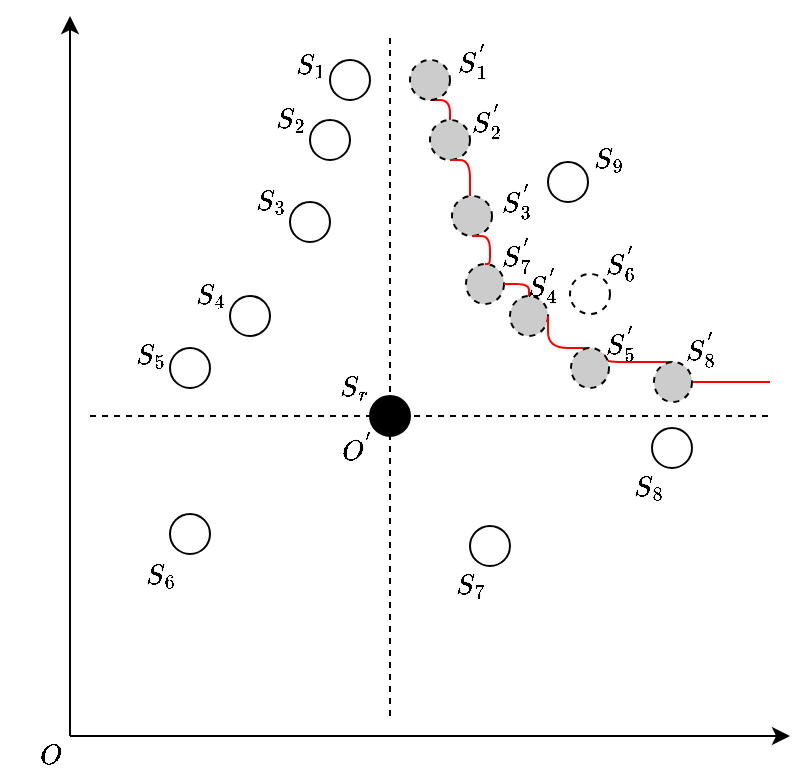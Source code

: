 <mxfile version="13.1.2" type="github"><diagram id="sd3B13jJpRDf2u8jtMgA" name="Page-1"><mxGraphModel dx="861" dy="467" grid="1" gridSize="10" guides="1" tooltips="1" connect="1" arrows="1" fold="1" page="1" pageScale="1" pageWidth="827" pageHeight="1169" math="1" shadow="0"><root><mxCell id="0"/><mxCell id="1" parent="0"/><mxCell id="WeZ2IR0lr3XahTYSVris-1" value="" style="endArrow=classic;html=1;" parent="1" edge="1"><mxGeometry width="50" height="50" relative="1" as="geometry"><mxPoint x="240" y="480" as="sourcePoint"/><mxPoint x="600" y="480" as="targetPoint"/></mxGeometry></mxCell><mxCell id="WeZ2IR0lr3XahTYSVris-2" value="" style="endArrow=classic;html=1;" parent="1" edge="1"><mxGeometry width="50" height="50" relative="1" as="geometry"><mxPoint x="240" y="480" as="sourcePoint"/><mxPoint x="240" y="120" as="targetPoint"/></mxGeometry></mxCell><mxCell id="WeZ2IR0lr3XahTYSVris-3" value="" style="ellipse;whiteSpace=wrap;html=1;aspect=fixed;fillColor=#000000;" parent="1" vertex="1"><mxGeometry x="390" y="310" width="20" height="20" as="geometry"/></mxCell><mxCell id="WeZ2IR0lr3XahTYSVris-6" value="" style="ellipse;whiteSpace=wrap;html=1;aspect=fixed;fillColor=none;" parent="1" vertex="1"><mxGeometry x="290" y="369" width="20" height="20" as="geometry"/></mxCell><mxCell id="WeZ2IR0lr3XahTYSVris-7" value="" style="endArrow=none;dashed=1;html=1;strokeWidth=1;rounded=1;" parent="1" edge="1"><mxGeometry width="50" height="50" relative="1" as="geometry"><mxPoint x="250" y="320" as="sourcePoint"/><mxPoint x="590" y="320" as="targetPoint"/></mxGeometry></mxCell><mxCell id="WeZ2IR0lr3XahTYSVris-8" value="" style="endArrow=none;dashed=1;html=1;strokeWidth=1;" parent="1" edge="1"><mxGeometry width="50" height="50" relative="1" as="geometry"><mxPoint x="400" y="470" as="sourcePoint"/><mxPoint x="400" y="130" as="targetPoint"/></mxGeometry></mxCell><mxCell id="WeZ2IR0lr3XahTYSVris-10" value="$$S_6$$" style="text;html=1;align=center;verticalAlign=middle;resizable=0;points=[];autosize=1;" parent="1" vertex="1"><mxGeometry x="255" y="390" width="60" height="20" as="geometry"/></mxCell><mxCell id="2dAD3_NS9G8v4JM35WLH-1" value="" style="ellipse;whiteSpace=wrap;html=1;aspect=fixed;fillColor=none;" vertex="1" parent="1"><mxGeometry x="290" y="286" width="20" height="20" as="geometry"/></mxCell><mxCell id="2dAD3_NS9G8v4JM35WLH-2" value="$$S_5$$" style="text;html=1;align=center;verticalAlign=middle;resizable=0;points=[];autosize=1;" vertex="1" parent="1"><mxGeometry x="250" y="280" width="60" height="20" as="geometry"/></mxCell><mxCell id="2dAD3_NS9G8v4JM35WLH-4" value="" style="ellipse;whiteSpace=wrap;html=1;aspect=fixed;fillColor=none;" vertex="1" parent="1"><mxGeometry x="370" y="142" width="20" height="20" as="geometry"/></mxCell><mxCell id="2dAD3_NS9G8v4JM35WLH-5" value="$$S_1$$" style="text;html=1;align=center;verticalAlign=middle;resizable=0;points=[];autosize=1;" vertex="1" parent="1"><mxGeometry x="330" y="135" width="60" height="20" as="geometry"/></mxCell><mxCell id="2dAD3_NS9G8v4JM35WLH-6" value="" style="ellipse;whiteSpace=wrap;html=1;aspect=fixed;fillColor=none;" vertex="1" parent="1"><mxGeometry x="360" y="172" width="20" height="20" as="geometry"/></mxCell><mxCell id="2dAD3_NS9G8v4JM35WLH-7" value="$$S_2$$" style="text;html=1;align=center;verticalAlign=middle;resizable=0;points=[];autosize=1;" vertex="1" parent="1"><mxGeometry x="320" y="162" width="60" height="20" as="geometry"/></mxCell><mxCell id="2dAD3_NS9G8v4JM35WLH-8" value="" style="ellipse;whiteSpace=wrap;html=1;aspect=fixed;fillColor=none;" vertex="1" parent="1"><mxGeometry x="350" y="213" width="20" height="20" as="geometry"/></mxCell><mxCell id="2dAD3_NS9G8v4JM35WLH-9" value="$$S_3$$" style="text;html=1;align=center;verticalAlign=middle;resizable=0;points=[];autosize=1;" vertex="1" parent="1"><mxGeometry x="310" y="203" width="60" height="20" as="geometry"/></mxCell><mxCell id="2dAD3_NS9G8v4JM35WLH-10" value="" style="ellipse;whiteSpace=wrap;html=1;aspect=fixed;fillColor=none;" vertex="1" parent="1"><mxGeometry x="320" y="260" width="20" height="20" as="geometry"/></mxCell><mxCell id="2dAD3_NS9G8v4JM35WLH-11" value="$$S_4$$" style="text;html=1;align=center;verticalAlign=middle;resizable=0;points=[];autosize=1;" vertex="1" parent="1"><mxGeometry x="280" y="250" width="60" height="20" as="geometry"/></mxCell><mxCell id="2dAD3_NS9G8v4JM35WLH-12" value="$$O^{'}$$" style="text;html=1;align=center;verticalAlign=middle;resizable=0;points=[];autosize=1;" vertex="1" parent="1"><mxGeometry x="348" y="326" width="70" height="20" as="geometry"/></mxCell><mxCell id="2dAD3_NS9G8v4JM35WLH-13" value="$$O$$" style="text;html=1;align=center;verticalAlign=middle;resizable=0;points=[];autosize=1;" vertex="1" parent="1"><mxGeometry x="205" y="480" width="50" height="20" as="geometry"/></mxCell><mxCell id="2dAD3_NS9G8v4JM35WLH-14" value="$$S_r$$" style="text;html=1;align=center;verticalAlign=middle;resizable=0;points=[];autosize=1;" vertex="1" parent="1"><mxGeometry x="352" y="296" width="60" height="20" as="geometry"/></mxCell><mxCell id="2dAD3_NS9G8v4JM35WLH-37" style="edgeStyle=orthogonalEdgeStyle;rounded=1;orthogonalLoop=1;jettySize=auto;html=1;exitX=0.5;exitY=1;exitDx=0;exitDy=0;endArrow=none;endFill=0;fillColor=#fa6800;strokeColor=#FF0000;strokeWidth=1;" edge="1" parent="1" source="2dAD3_NS9G8v4JM35WLH-15"><mxGeometry relative="1" as="geometry"><mxPoint x="430" y="175" as="targetPoint"/></mxGeometry></mxCell><mxCell id="2dAD3_NS9G8v4JM35WLH-15" value="" style="ellipse;whiteSpace=wrap;html=1;aspect=fixed;fillColor=#CCCCCC;dashed=1;" vertex="1" parent="1"><mxGeometry x="410" y="142" width="20" height="20" as="geometry"/></mxCell><mxCell id="2dAD3_NS9G8v4JM35WLH-16" value="$$S_{1}^{'}$$" style="text;html=1;align=center;verticalAlign=middle;resizable=0;points=[];autosize=1;" vertex="1" parent="1"><mxGeometry x="396" y="132" width="90" height="20" as="geometry"/></mxCell><mxCell id="2dAD3_NS9G8v4JM35WLH-17" value="" style="ellipse;whiteSpace=wrap;html=1;aspect=fixed;fillColor=#CCCCCC;dashed=1;" vertex="1" parent="1"><mxGeometry x="420" y="172" width="20" height="20" as="geometry"/></mxCell><mxCell id="2dAD3_NS9G8v4JM35WLH-18" value="" style="ellipse;whiteSpace=wrap;html=1;aspect=fixed;fillColor=#CCCCCC;dashed=1;" vertex="1" parent="1"><mxGeometry x="431" y="210" width="20" height="20" as="geometry"/></mxCell><mxCell id="2dAD3_NS9G8v4JM35WLH-19" value="" style="ellipse;whiteSpace=wrap;html=1;aspect=fixed;fillColor=#CCCCCC;dashed=1;" vertex="1" parent="1"><mxGeometry x="460" y="260" width="19" height="20" as="geometry"/></mxCell><mxCell id="2dAD3_NS9G8v4JM35WLH-20" value="" style="ellipse;whiteSpace=wrap;html=1;aspect=fixed;fillColor=none;" vertex="1" parent="1"><mxGeometry x="440" y="375" width="20" height="20" as="geometry"/></mxCell><mxCell id="2dAD3_NS9G8v4JM35WLH-21" value="$$S_7$$" style="text;html=1;align=center;verticalAlign=middle;resizable=0;points=[];autosize=1;" vertex="1" parent="1"><mxGeometry x="410" y="395" width="60" height="20" as="geometry"/></mxCell><mxCell id="2dAD3_NS9G8v4JM35WLH-22" value="" style="ellipse;whiteSpace=wrap;html=1;aspect=fixed;fillColor=none;" vertex="1" parent="1"><mxGeometry x="531" y="326" width="20" height="20" as="geometry"/></mxCell><mxCell id="2dAD3_NS9G8v4JM35WLH-23" value="$$S_8$$" style="text;html=1;align=center;verticalAlign=middle;resizable=0;points=[];autosize=1;" vertex="1" parent="1"><mxGeometry x="499" y="346" width="60" height="20" as="geometry"/></mxCell><mxCell id="2dAD3_NS9G8v4JM35WLH-24" value="" style="ellipse;whiteSpace=wrap;html=1;aspect=fixed;fillColor=#CCCCCC;dashed=1;" vertex="1" parent="1"><mxGeometry x="438" y="244" width="19" height="20" as="geometry"/></mxCell><mxCell id="2dAD3_NS9G8v4JM35WLH-45" style="edgeStyle=orthogonalEdgeStyle;rounded=1;orthogonalLoop=1;jettySize=auto;html=1;exitX=0.5;exitY=0;exitDx=0;exitDy=0;entryX=1;entryY=0;entryDx=0;entryDy=0;endArrow=none;endFill=0;strokeColor=#FF0000;strokeWidth=1;" edge="1" parent="1" source="2dAD3_NS9G8v4JM35WLH-25" target="2dAD3_NS9G8v4JM35WLH-31"><mxGeometry relative="1" as="geometry"/></mxCell><mxCell id="2dAD3_NS9G8v4JM35WLH-47" style="edgeStyle=orthogonalEdgeStyle;rounded=1;orthogonalLoop=1;jettySize=auto;html=1;exitX=1;exitY=0.5;exitDx=0;exitDy=0;endArrow=none;endFill=0;strokeColor=#FF0000;strokeWidth=1;" edge="1" parent="1" source="2dAD3_NS9G8v4JM35WLH-25"><mxGeometry relative="1" as="geometry"><mxPoint x="590" y="303.345" as="targetPoint"/></mxGeometry></mxCell><mxCell id="2dAD3_NS9G8v4JM35WLH-25" value="" style="ellipse;whiteSpace=wrap;html=1;aspect=fixed;fillColor=#CCCCCC;dashed=1;" vertex="1" parent="1"><mxGeometry x="532" y="293" width="19" height="20" as="geometry"/></mxCell><mxCell id="2dAD3_NS9G8v4JM35WLH-26" value="" style="ellipse;whiteSpace=wrap;html=1;aspect=fixed;fillColor=none;" vertex="1" parent="1"><mxGeometry x="479" y="193" width="20" height="20" as="geometry"/></mxCell><mxCell id="2dAD3_NS9G8v4JM35WLH-30" value="" style="ellipse;whiteSpace=wrap;html=1;aspect=fixed;fillColor=none;dashed=1;" vertex="1" parent="1"><mxGeometry x="490" y="249" width="20" height="20" as="geometry"/></mxCell><mxCell id="2dAD3_NS9G8v4JM35WLH-46" style="edgeStyle=orthogonalEdgeStyle;rounded=1;orthogonalLoop=1;jettySize=auto;html=1;exitX=0.5;exitY=0;exitDx=0;exitDy=0;entryX=1;entryY=0.5;entryDx=0;entryDy=0;endArrow=none;endFill=0;strokeColor=#FF0000;strokeWidth=1;" edge="1" parent="1" source="2dAD3_NS9G8v4JM35WLH-31" target="2dAD3_NS9G8v4JM35WLH-19"><mxGeometry relative="1" as="geometry"/></mxCell><mxCell id="2dAD3_NS9G8v4JM35WLH-31" value="" style="ellipse;whiteSpace=wrap;html=1;aspect=fixed;fillColor=#CCCCCC;dashed=1;" vertex="1" parent="1"><mxGeometry x="490.5" y="286" width="19" height="20" as="geometry"/></mxCell><mxCell id="2dAD3_NS9G8v4JM35WLH-32" value="$$S_{2}^{'}$$" style="text;html=1;align=center;verticalAlign=middle;resizable=0;points=[];autosize=1;" vertex="1" parent="1"><mxGeometry x="402.5" y="162" width="90" height="20" as="geometry"/></mxCell><mxCell id="2dAD3_NS9G8v4JM35WLH-34" value="$$S_9$$" style="text;html=1;align=center;verticalAlign=middle;resizable=0;points=[];autosize=1;" vertex="1" parent="1"><mxGeometry x="479" y="182" width="60" height="20" as="geometry"/></mxCell><mxCell id="2dAD3_NS9G8v4JM35WLH-35" value="$$S_{3}^{'}$$" style="text;html=1;align=center;verticalAlign=middle;resizable=0;points=[];autosize=1;" vertex="1" parent="1"><mxGeometry x="418" y="202" width="90" height="20" as="geometry"/></mxCell><mxCell id="2dAD3_NS9G8v4JM35WLH-36" value="$$S_{7}^{'}$$" style="text;html=1;align=center;verticalAlign=middle;resizable=0;points=[];autosize=1;" vertex="1" parent="1"><mxGeometry x="418" y="229" width="90" height="20" as="geometry"/></mxCell><mxCell id="2dAD3_NS9G8v4JM35WLH-38" style="edgeStyle=orthogonalEdgeStyle;rounded=1;orthogonalLoop=1;jettySize=auto;html=1;exitX=0.5;exitY=1;exitDx=0;exitDy=0;endArrow=none;endFill=0;fillColor=#fa6800;strokeColor=#FF0000;strokeWidth=1;" edge="1" parent="1" source="2dAD3_NS9G8v4JM35WLH-17" target="2dAD3_NS9G8v4JM35WLH-18"><mxGeometry relative="1" as="geometry"><mxPoint x="440" y="162" as="sourcePoint"/><mxPoint x="460" y="220" as="targetPoint"/><Array as="points"><mxPoint x="440" y="192"/></Array></mxGeometry></mxCell><mxCell id="2dAD3_NS9G8v4JM35WLH-40" style="edgeStyle=orthogonalEdgeStyle;rounded=1;orthogonalLoop=1;jettySize=auto;html=1;exitX=0.5;exitY=1;exitDx=0;exitDy=0;endArrow=none;endFill=0;fillColor=#fa6800;strokeColor=#FF0000;strokeWidth=1;entryX=0.5;entryY=0;entryDx=0;entryDy=0;" edge="1" parent="1" source="2dAD3_NS9G8v4JM35WLH-18" target="2dAD3_NS9G8v4JM35WLH-24"><mxGeometry relative="1" as="geometry"><mxPoint x="440" y="202" as="sourcePoint"/><mxPoint x="450" y="220.05" as="targetPoint"/><Array as="points"><mxPoint x="450" y="230"/><mxPoint x="450" y="244"/></Array></mxGeometry></mxCell><mxCell id="2dAD3_NS9G8v4JM35WLH-42" style="edgeStyle=orthogonalEdgeStyle;rounded=1;orthogonalLoop=1;jettySize=auto;html=1;exitX=1;exitY=0.5;exitDx=0;exitDy=0;endArrow=none;endFill=0;fillColor=#fa6800;strokeColor=#FF0000;strokeWidth=1;entryX=0.5;entryY=0;entryDx=0;entryDy=0;" edge="1" parent="1" source="2dAD3_NS9G8v4JM35WLH-24" target="2dAD3_NS9G8v4JM35WLH-19"><mxGeometry relative="1" as="geometry"><mxPoint x="451" y="240" as="sourcePoint"/><mxPoint x="457.5" y="254" as="targetPoint"/><Array as="points"><mxPoint x="470" y="254"/></Array></mxGeometry></mxCell><mxCell id="2dAD3_NS9G8v4JM35WLH-48" value="$$S_{4}^{'}$$" style="text;html=1;align=center;verticalAlign=middle;resizable=0;points=[];autosize=1;" vertex="1" parent="1"><mxGeometry x="431" y="244" width="90" height="20" as="geometry"/></mxCell><mxCell id="2dAD3_NS9G8v4JM35WLH-49" value="$$S_{6}^{'}$$" style="text;html=1;align=center;verticalAlign=middle;resizable=0;points=[];autosize=1;" vertex="1" parent="1"><mxGeometry x="470" y="233" width="90" height="20" as="geometry"/></mxCell><mxCell id="2dAD3_NS9G8v4JM35WLH-50" value="$$S_{5}^{'}$$" style="text;html=1;align=center;verticalAlign=middle;resizable=0;points=[];autosize=1;" vertex="1" parent="1"><mxGeometry x="470" y="273" width="90" height="20" as="geometry"/></mxCell><mxCell id="2dAD3_NS9G8v4JM35WLH-51" value="$$S_{8}^{'}$$" style="text;html=1;align=center;verticalAlign=middle;resizable=0;points=[];autosize=1;" vertex="1" parent="1"><mxGeometry x="510" y="276" width="90" height="20" as="geometry"/></mxCell></root></mxGraphModel></diagram></mxfile>